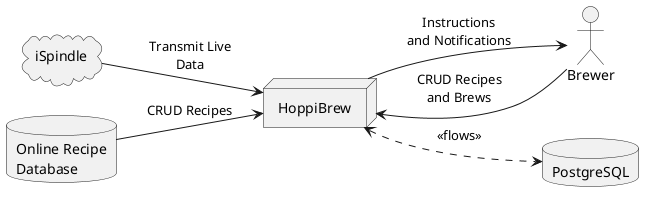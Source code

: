 @startuml 02-Context-Vew-Business

left to right direction

cloud iSpindle
actor Brewer
database "Online Recipe\nDatabase" as RecipeDB

node "HoppiBrew" as HoppiBrew
database "PostgreSQL" as PostgreSQL

RecipeDB --> HoppiBrew : CRUD Recipes
iSpindle --> HoppiBrew : Transmit Live\nData
Brewer --> HoppiBrew : CRUD Recipes\nand Brews
HoppiBrew <..> PostgreSQL : <<flows>>
HoppiBrew --> Brewer : Instructions\nand Notifications
@enduml